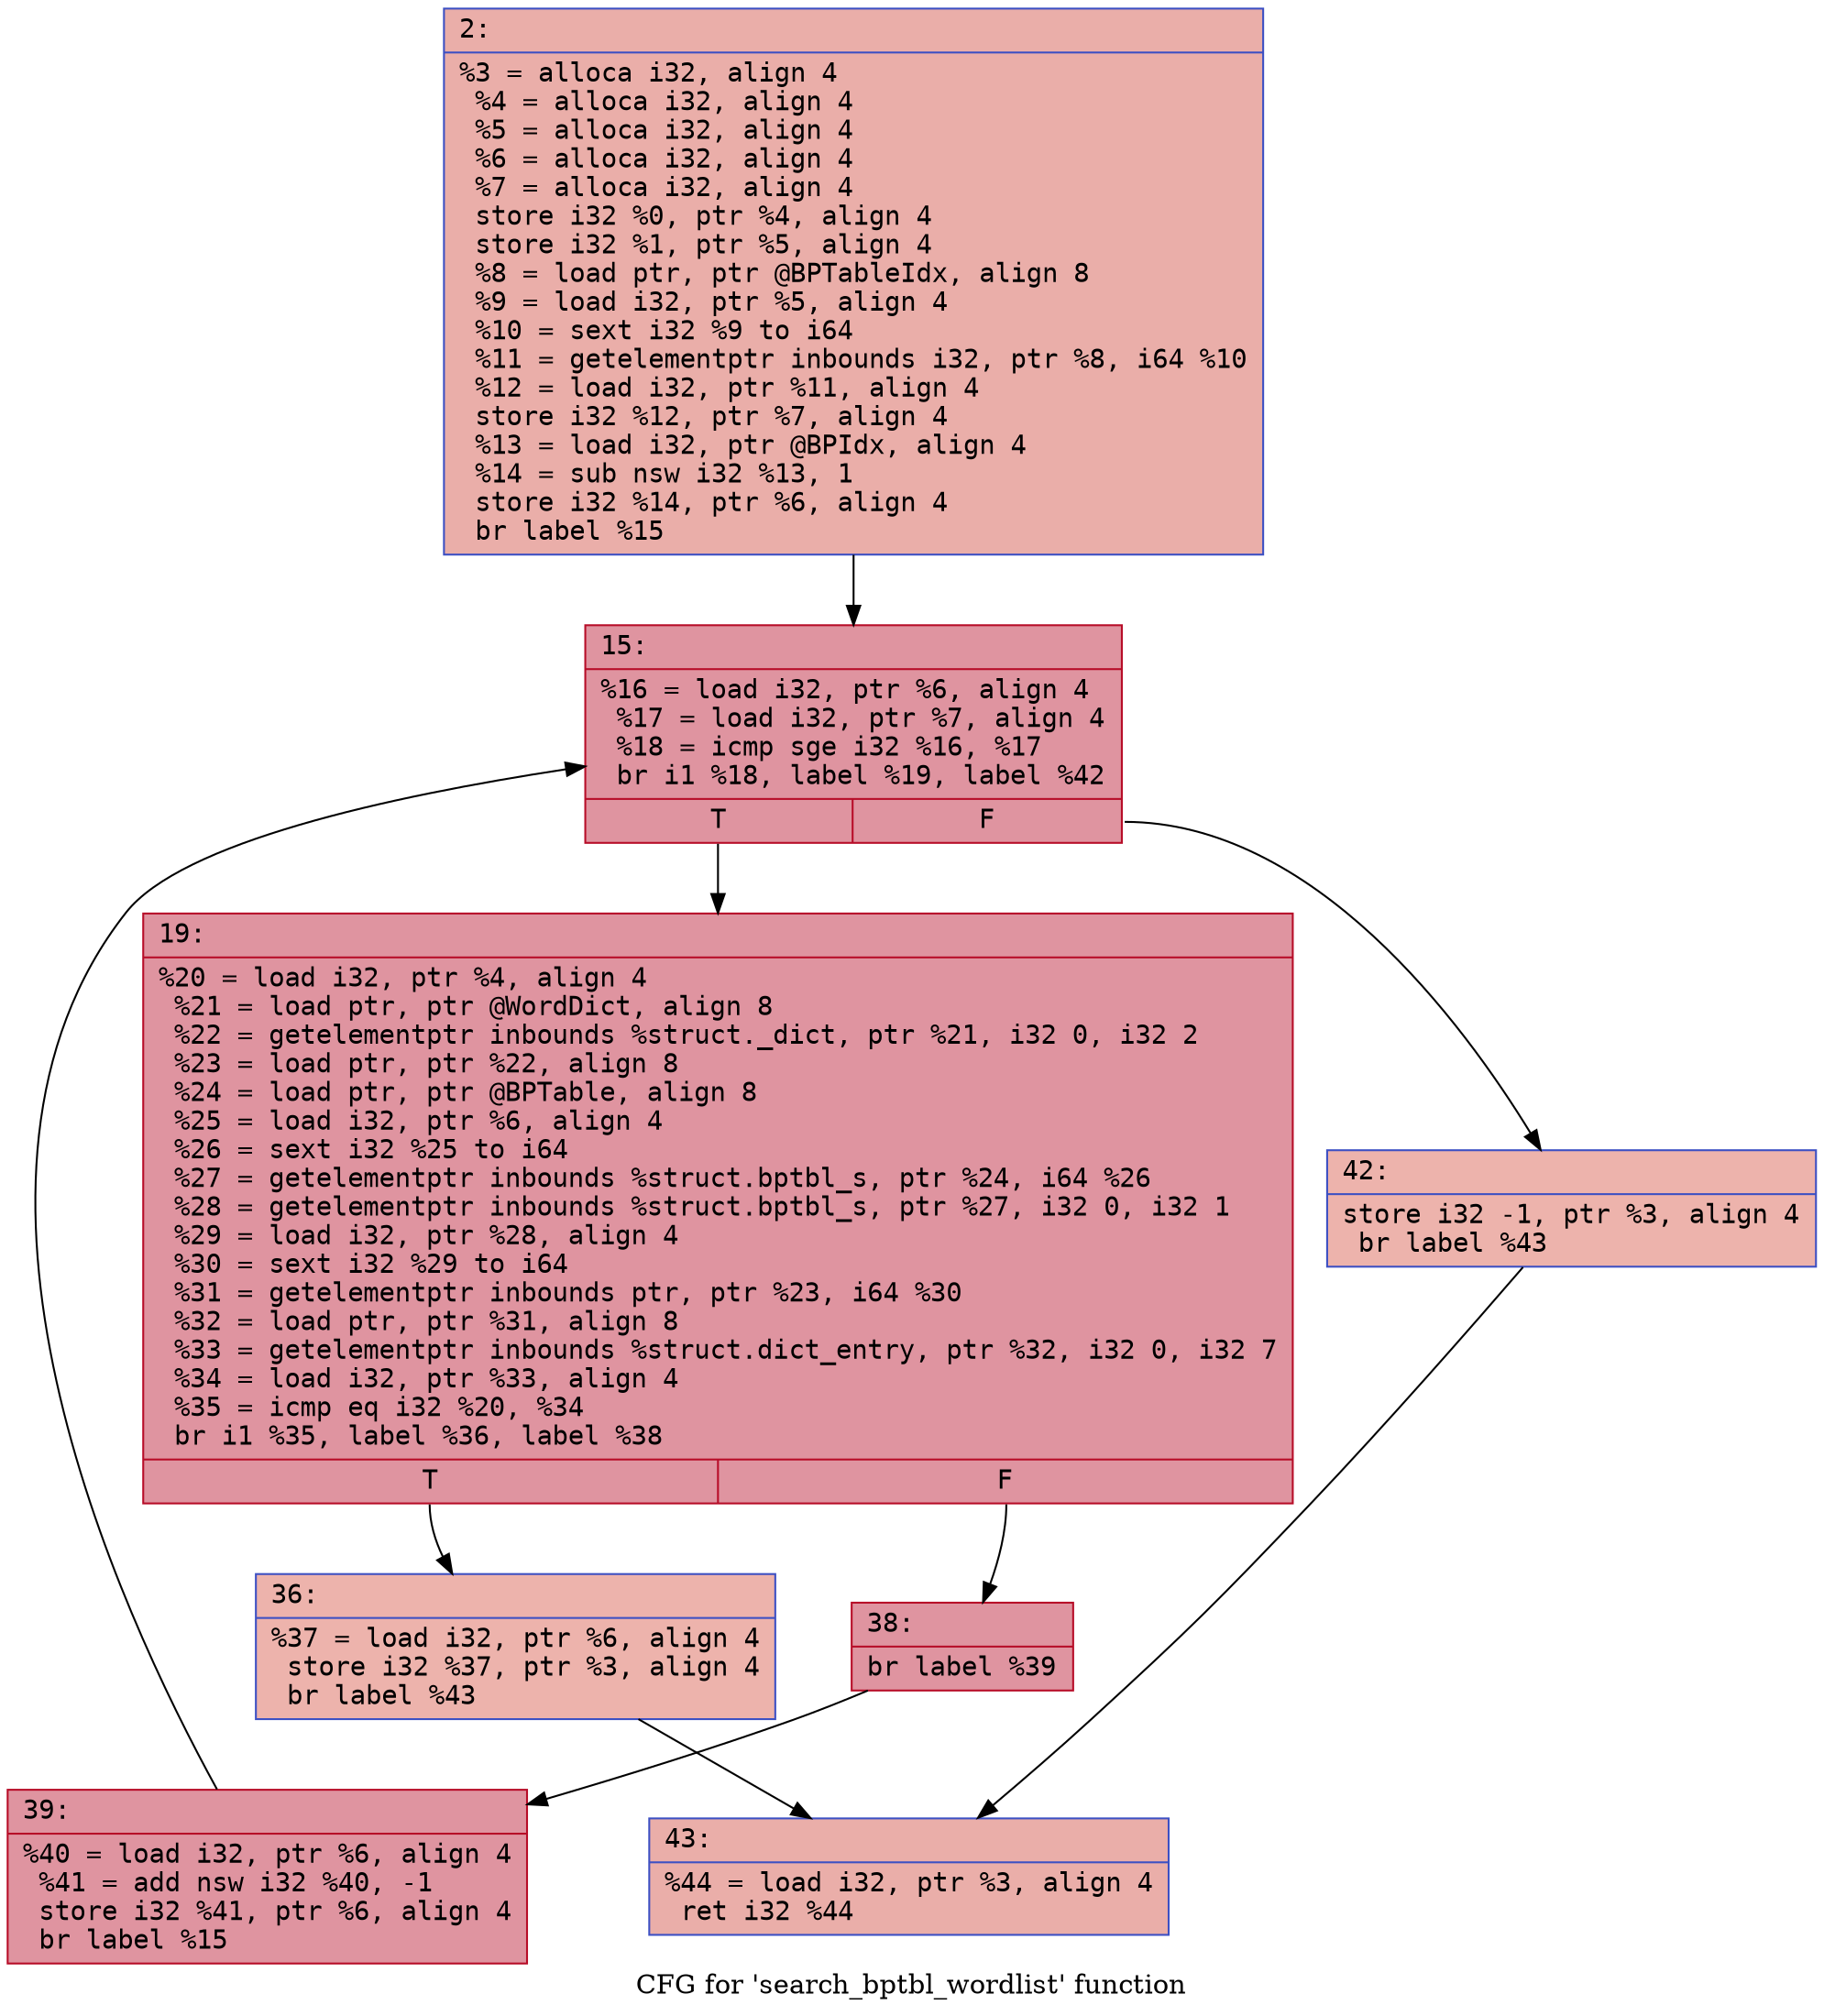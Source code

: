digraph "CFG for 'search_bptbl_wordlist' function" {
	label="CFG for 'search_bptbl_wordlist' function";

	Node0x60000200bf70 [shape=record,color="#3d50c3ff", style=filled, fillcolor="#d0473d70" fontname="Courier",label="{2:\l|  %3 = alloca i32, align 4\l  %4 = alloca i32, align 4\l  %5 = alloca i32, align 4\l  %6 = alloca i32, align 4\l  %7 = alloca i32, align 4\l  store i32 %0, ptr %4, align 4\l  store i32 %1, ptr %5, align 4\l  %8 = load ptr, ptr @BPTableIdx, align 8\l  %9 = load i32, ptr %5, align 4\l  %10 = sext i32 %9 to i64\l  %11 = getelementptr inbounds i32, ptr %8, i64 %10\l  %12 = load i32, ptr %11, align 4\l  store i32 %12, ptr %7, align 4\l  %13 = load i32, ptr @BPIdx, align 4\l  %14 = sub nsw i32 %13, 1\l  store i32 %14, ptr %6, align 4\l  br label %15\l}"];
	Node0x60000200bf70 -> Node0x600002014000[tooltip="2 -> 15\nProbability 100.00%" ];
	Node0x600002014000 [shape=record,color="#b70d28ff", style=filled, fillcolor="#b70d2870" fontname="Courier",label="{15:\l|  %16 = load i32, ptr %6, align 4\l  %17 = load i32, ptr %7, align 4\l  %18 = icmp sge i32 %16, %17\l  br i1 %18, label %19, label %42\l|{<s0>T|<s1>F}}"];
	Node0x600002014000:s0 -> Node0x600002014050[tooltip="15 -> 19\nProbability 96.88%" ];
	Node0x600002014000:s1 -> Node0x600002014190[tooltip="15 -> 42\nProbability 3.12%" ];
	Node0x600002014050 [shape=record,color="#b70d28ff", style=filled, fillcolor="#b70d2870" fontname="Courier",label="{19:\l|  %20 = load i32, ptr %4, align 4\l  %21 = load ptr, ptr @WordDict, align 8\l  %22 = getelementptr inbounds %struct._dict, ptr %21, i32 0, i32 2\l  %23 = load ptr, ptr %22, align 8\l  %24 = load ptr, ptr @BPTable, align 8\l  %25 = load i32, ptr %6, align 4\l  %26 = sext i32 %25 to i64\l  %27 = getelementptr inbounds %struct.bptbl_s, ptr %24, i64 %26\l  %28 = getelementptr inbounds %struct.bptbl_s, ptr %27, i32 0, i32 1\l  %29 = load i32, ptr %28, align 4\l  %30 = sext i32 %29 to i64\l  %31 = getelementptr inbounds ptr, ptr %23, i64 %30\l  %32 = load ptr, ptr %31, align 8\l  %33 = getelementptr inbounds %struct.dict_entry, ptr %32, i32 0, i32 7\l  %34 = load i32, ptr %33, align 4\l  %35 = icmp eq i32 %20, %34\l  br i1 %35, label %36, label %38\l|{<s0>T|<s1>F}}"];
	Node0x600002014050:s0 -> Node0x6000020140a0[tooltip="19 -> 36\nProbability 3.12%" ];
	Node0x600002014050:s1 -> Node0x6000020140f0[tooltip="19 -> 38\nProbability 96.88%" ];
	Node0x6000020140a0 [shape=record,color="#3d50c3ff", style=filled, fillcolor="#d6524470" fontname="Courier",label="{36:\l|  %37 = load i32, ptr %6, align 4\l  store i32 %37, ptr %3, align 4\l  br label %43\l}"];
	Node0x6000020140a0 -> Node0x6000020141e0[tooltip="36 -> 43\nProbability 100.00%" ];
	Node0x6000020140f0 [shape=record,color="#b70d28ff", style=filled, fillcolor="#b70d2870" fontname="Courier",label="{38:\l|  br label %39\l}"];
	Node0x6000020140f0 -> Node0x600002014140[tooltip="38 -> 39\nProbability 100.00%" ];
	Node0x600002014140 [shape=record,color="#b70d28ff", style=filled, fillcolor="#b70d2870" fontname="Courier",label="{39:\l|  %40 = load i32, ptr %6, align 4\l  %41 = add nsw i32 %40, -1\l  store i32 %41, ptr %6, align 4\l  br label %15\l}"];
	Node0x600002014140 -> Node0x600002014000[tooltip="39 -> 15\nProbability 100.00%" ];
	Node0x600002014190 [shape=record,color="#3d50c3ff", style=filled, fillcolor="#d6524470" fontname="Courier",label="{42:\l|  store i32 -1, ptr %3, align 4\l  br label %43\l}"];
	Node0x600002014190 -> Node0x6000020141e0[tooltip="42 -> 43\nProbability 100.00%" ];
	Node0x6000020141e0 [shape=record,color="#3d50c3ff", style=filled, fillcolor="#d0473d70" fontname="Courier",label="{43:\l|  %44 = load i32, ptr %3, align 4\l  ret i32 %44\l}"];
}
